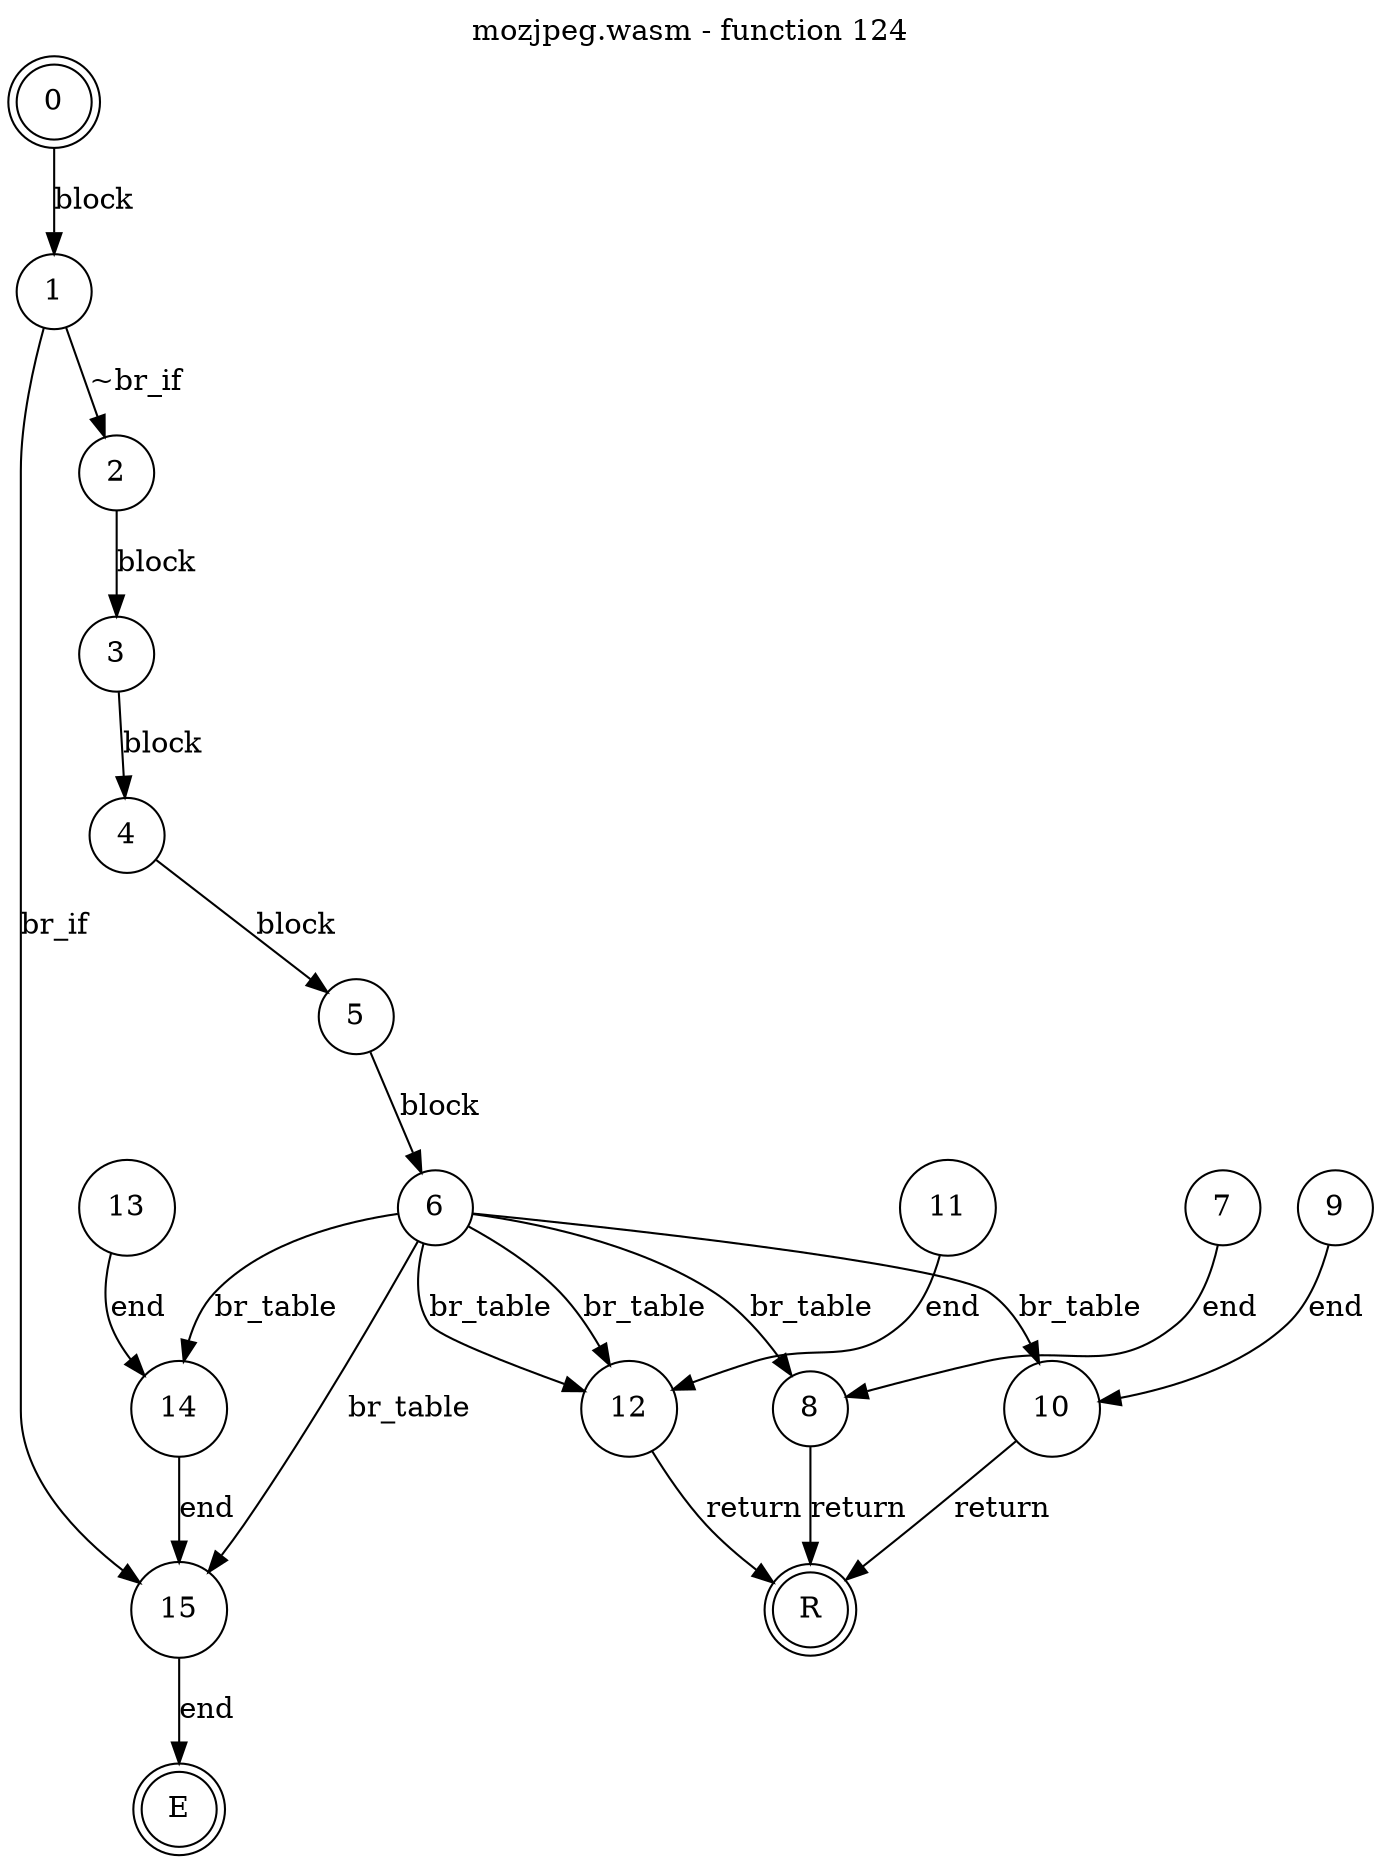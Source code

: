 digraph finite_state_machine {
    label = "mozjpeg.wasm - function 124"
    labelloc =  t
    labelfontsize = 16
    labelfontcolor = black
    labelfontname = "Helvetica"
    node [shape = doublecircle]; 0 E R ;
    node [shape = circle];
    0 -> 1[label="block"];
    1 -> 2[label="~br_if"];
    1 -> 15[label="br_if"];
    2 -> 3[label="block"];
    3 -> 4[label="block"];
    4 -> 5[label="block"];
    5 -> 6[label="block"];
    6 -> 8[label="br_table"];
    6 -> 10[label="br_table"];
    6 -> 12[label="br_table"];
    6 -> 12[label="br_table"];
    6 -> 15[label="br_table"];
    6 -> 14[label="br_table"];
    7 -> 8[label="end"];
    8 -> R[label="return"];
    9 -> 10[label="end"];
    10 -> R[label="return"];
    11 -> 12[label="end"];
    12 -> R[label="return"];
    13 -> 14[label="end"];
    14 -> 15[label="end"];
    15 -> E[label="end"];
}
